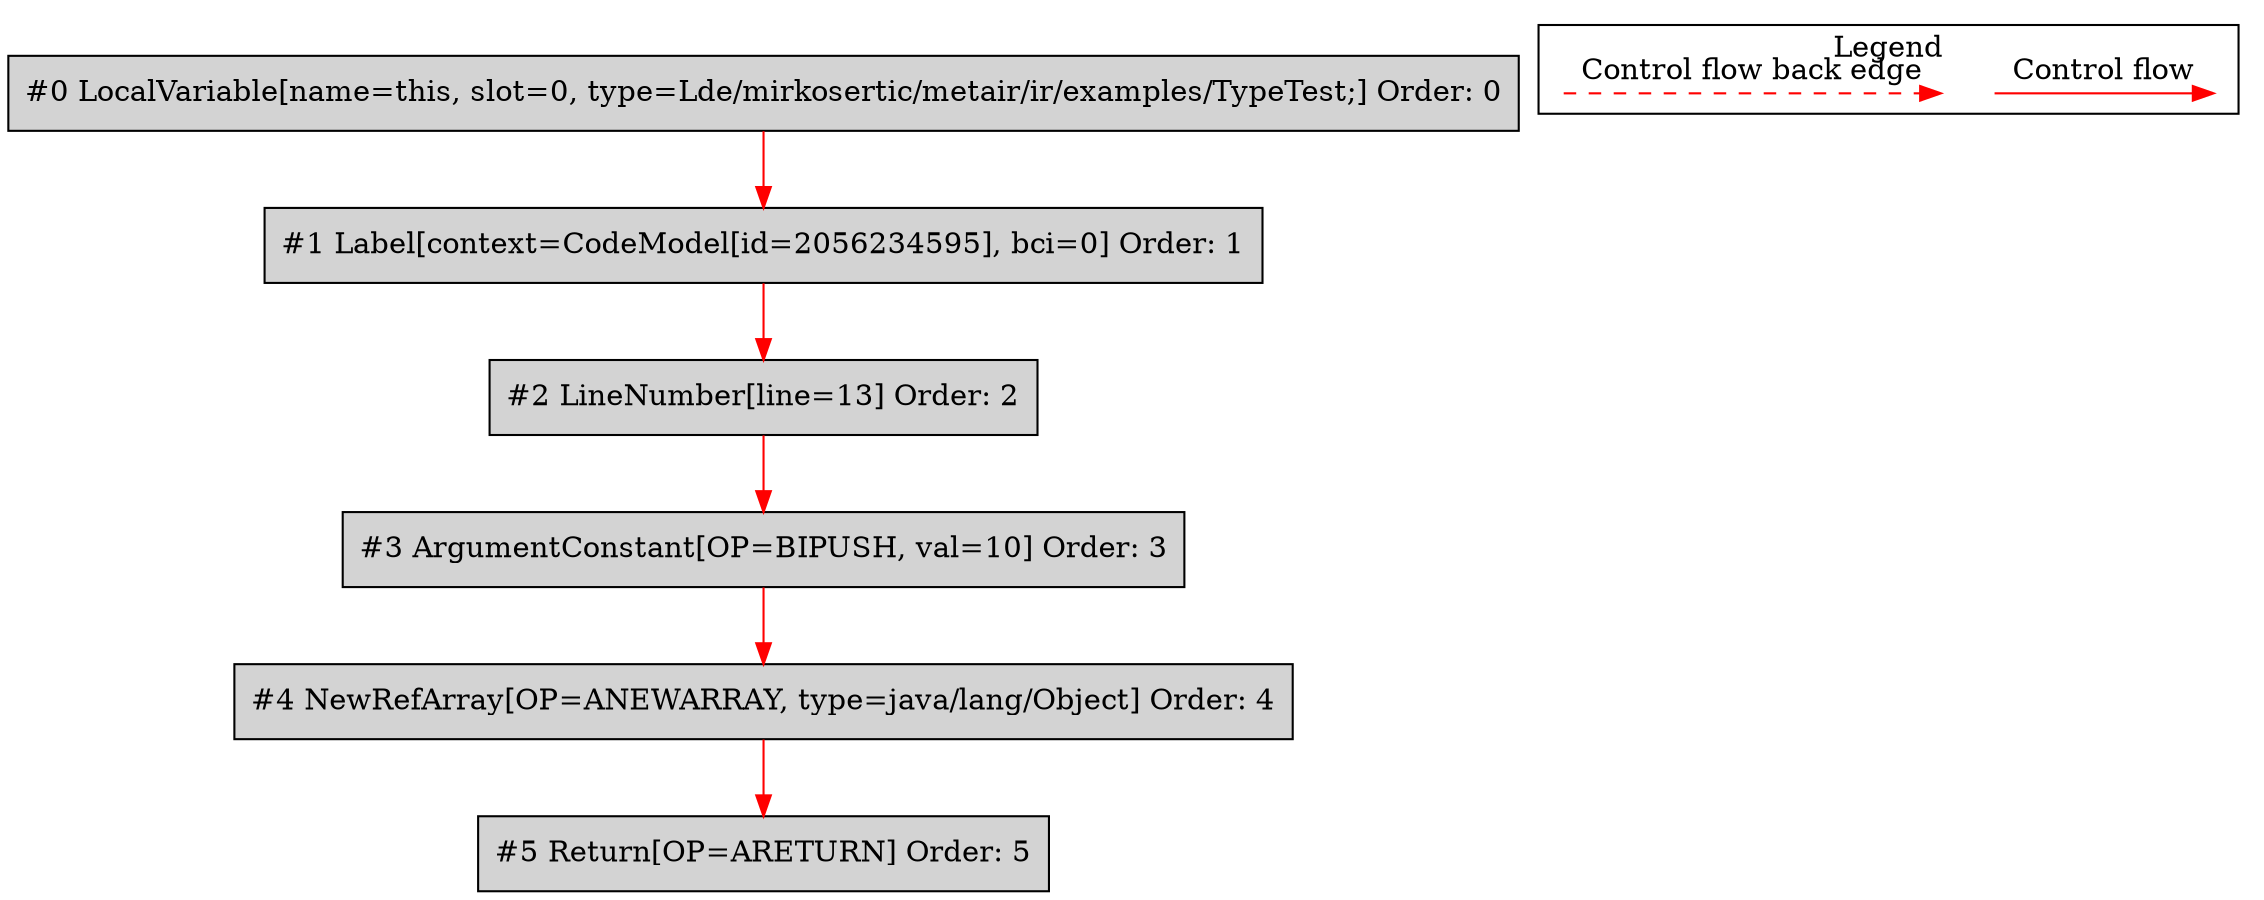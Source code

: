 digraph {
 ordering="in";
 node0[label="#0 LocalVariable[name=this, slot=0, type=Lde/mirkosertic/metair/ir/examples/TypeTest;] Order: 0", shape=box, fillcolor=lightgrey, style=filled];
 node1[label="#1 Label[context=CodeModel[id=2056234595], bci=0] Order: 1", shape=box, fillcolor=lightgrey, style=filled];
 node2[label="#2 LineNumber[line=13] Order: 2", shape=box, fillcolor=lightgrey, style=filled];
 node3[label="#3 ArgumentConstant[OP=BIPUSH, val=10] Order: 3", shape=box, fillcolor=lightgrey, style=filled];
 node4[label="#4 NewRefArray[OP=ANEWARRAY, type=java/lang/Object] Order: 4", shape=box, fillcolor=lightgrey, style=filled];
 node5[label="#5 Return[OP=ARETURN] Order: 5", shape=box, fillcolor=lightgrey, style=filled];
 node0 -> node1[color=red];
 node1 -> node2[color=red];
 node2 -> node3[color=red];
 node3 -> node4[color=red];
 node4 -> node5[color=red];
 subgraph cluster_000 {
  label = "Legend";
  node [shape=point]
  {
   rank=same;
   c0 [style = invis];
   c1 [style = invis];
   c2 [style = invis];
   c3 [style = invis];
  }
  c0 -> c1 [label="Control flow", style=solid, color=red]
  c2 -> c3 [label="Control flow back edge", style=dashed, color=red]
 }

}
